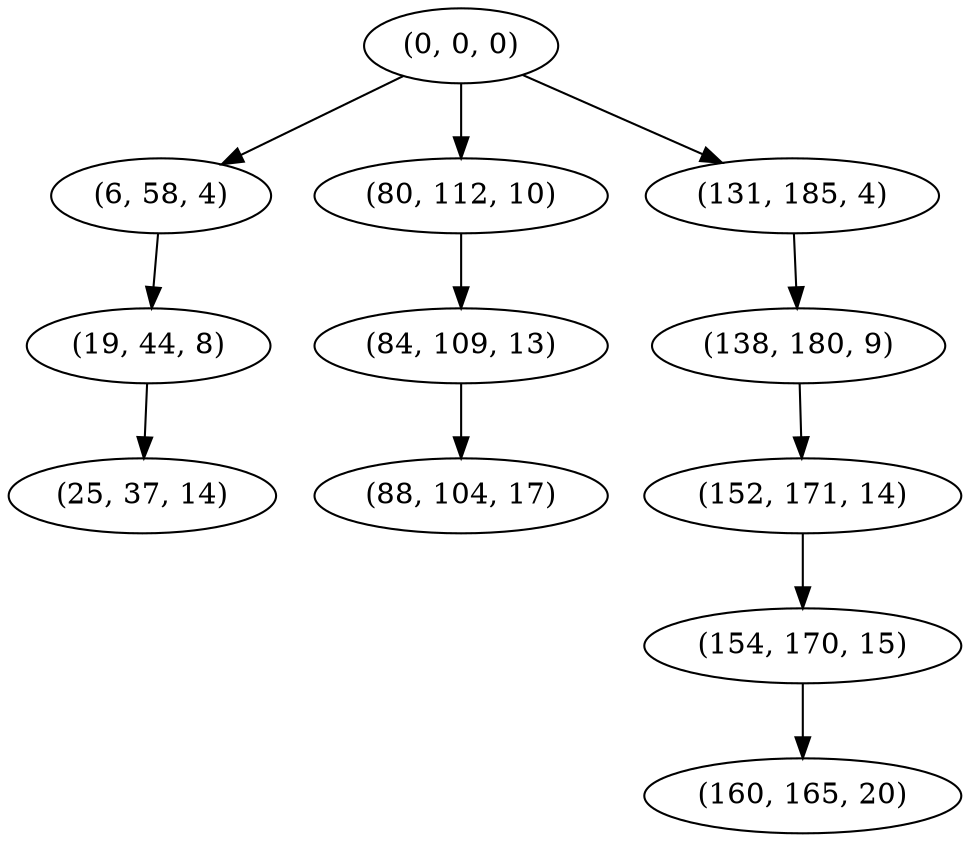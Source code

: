 digraph tree {
    "(0, 0, 0)";
    "(6, 58, 4)";
    "(19, 44, 8)";
    "(25, 37, 14)";
    "(80, 112, 10)";
    "(84, 109, 13)";
    "(88, 104, 17)";
    "(131, 185, 4)";
    "(138, 180, 9)";
    "(152, 171, 14)";
    "(154, 170, 15)";
    "(160, 165, 20)";
    "(0, 0, 0)" -> "(6, 58, 4)";
    "(0, 0, 0)" -> "(80, 112, 10)";
    "(0, 0, 0)" -> "(131, 185, 4)";
    "(6, 58, 4)" -> "(19, 44, 8)";
    "(19, 44, 8)" -> "(25, 37, 14)";
    "(80, 112, 10)" -> "(84, 109, 13)";
    "(84, 109, 13)" -> "(88, 104, 17)";
    "(131, 185, 4)" -> "(138, 180, 9)";
    "(138, 180, 9)" -> "(152, 171, 14)";
    "(152, 171, 14)" -> "(154, 170, 15)";
    "(154, 170, 15)" -> "(160, 165, 20)";
}
